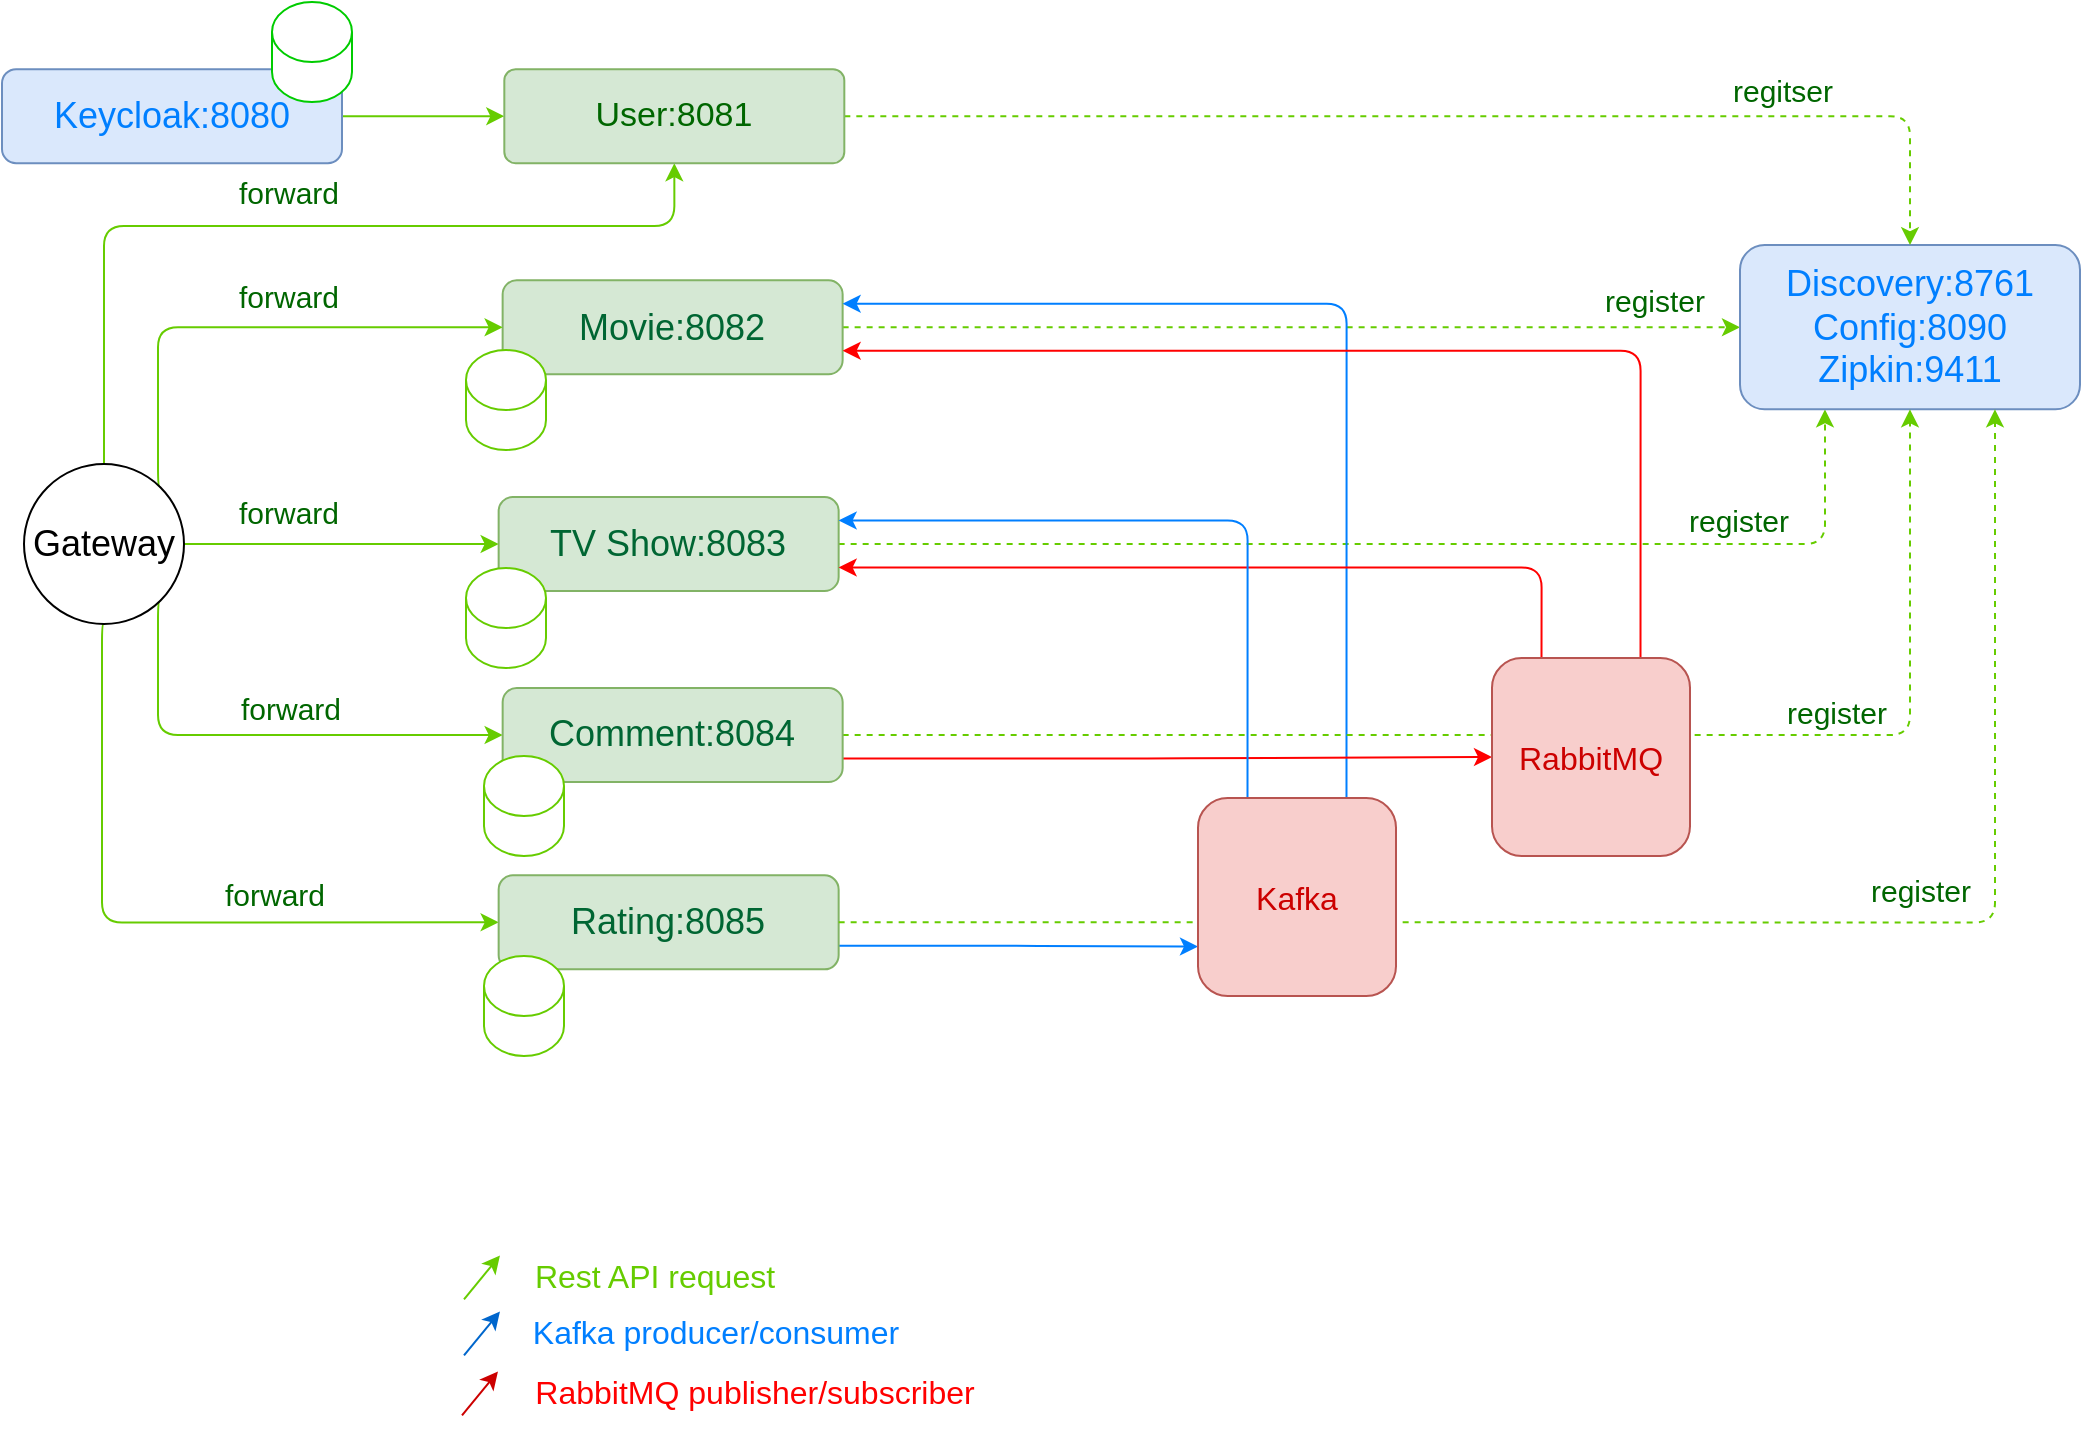 <mxfile version="20.5.3" type="device"><diagram id="LqKcq0_kD3NlTMwjwbqU" name="Page-1"><mxGraphModel dx="1320" dy="906" grid="0" gridSize="10" guides="1" tooltips="1" connect="1" arrows="1" fold="1" page="1" pageScale="1" pageWidth="850" pageHeight="1100" math="0" shadow="0"><root><mxCell id="0"/><mxCell id="1" parent="0"/><mxCell id="lt7nmxmO7ie4muMLJ8PP-7" style="edgeStyle=orthogonalEdgeStyle;rounded=1;orthogonalLoop=1;jettySize=auto;html=1;exitX=1;exitY=0.5;exitDx=0;exitDy=0;entryX=0;entryY=0.5;entryDx=0;entryDy=0;strokeColor=#66CC00;fontSize=17;fontColor=#006600;dashed=1;" parent="1" source="yY8UBjpgQ7rnHpMd-h-m-4" target="xtdTZmscoVUyZAJc0wXe-12" edge="1"><mxGeometry relative="1" as="geometry"/></mxCell><mxCell id="lt7nmxmO7ie4muMLJ8PP-21" value="register" style="edgeLabel;html=1;align=center;verticalAlign=middle;resizable=0;points=[];fontSize=15;fontColor=#006600;" parent="lt7nmxmO7ie4muMLJ8PP-7" vertex="1" connectable="0"><mxGeometry x="0.106" y="4" relative="1" as="geometry"><mxPoint x="157" y="-10" as="offset"/></mxGeometry></mxCell><mxCell id="yY8UBjpgQ7rnHpMd-h-m-4" value="Movie:8082" style="rounded=1;whiteSpace=wrap;html=1;fillColor=#d5e8d4;strokeColor=#82b366;fontSize=18;fontColor=#006633;fontStyle=0" parent="1" vertex="1"><mxGeometry x="378.32" y="368.12" width="170" height="47" as="geometry"/></mxCell><mxCell id="lt7nmxmO7ie4muMLJ8PP-8" style="edgeStyle=orthogonalEdgeStyle;rounded=1;orthogonalLoop=1;jettySize=auto;html=1;exitX=1;exitY=0.5;exitDx=0;exitDy=0;entryX=0.25;entryY=1;entryDx=0;entryDy=0;strokeColor=#66CC00;fontSize=17;fontColor=#006600;dashed=1;" parent="1" source="yY8UBjpgQ7rnHpMd-h-m-9" target="xtdTZmscoVUyZAJc0wXe-12" edge="1"><mxGeometry relative="1" as="geometry"/></mxCell><mxCell id="lt7nmxmO7ie4muMLJ8PP-22" value="register" style="edgeLabel;html=1;align=center;verticalAlign=middle;resizable=0;points=[];fontSize=15;fontColor=#006600;" parent="lt7nmxmO7ie4muMLJ8PP-8" vertex="1" connectable="0"><mxGeometry x="-0.371" y="2" relative="1" as="geometry"><mxPoint x="273" y="-10" as="offset"/></mxGeometry></mxCell><mxCell id="yY8UBjpgQ7rnHpMd-h-m-9" value="TV Show:8083" style="rounded=1;whiteSpace=wrap;html=1;fillColor=#d5e8d4;strokeColor=#82b366;fontSize=18;fontColor=#006633;fontStyle=0" parent="1" vertex="1"><mxGeometry x="376.324" y="476.497" width="170" height="47" as="geometry"/></mxCell><mxCell id="yY8UBjpgQ7rnHpMd-h-m-46" value="" style="shape=cylinder3;whiteSpace=wrap;html=1;boundedLbl=1;backgroundOutline=1;size=15;strokeColor=#66CC00;" parent="1" vertex="1"><mxGeometry x="360" y="403" width="40" height="50" as="geometry"/></mxCell><mxCell id="yY8UBjpgQ7rnHpMd-h-m-47" value="" style="shape=cylinder3;whiteSpace=wrap;html=1;boundedLbl=1;backgroundOutline=1;size=15;strokeColor=#66CC00;" parent="1" vertex="1"><mxGeometry x="360" y="512" width="40" height="50" as="geometry"/></mxCell><mxCell id="lt7nmxmO7ie4muMLJ8PP-35" style="edgeStyle=orthogonalEdgeStyle;rounded=1;orthogonalLoop=1;jettySize=auto;html=1;exitX=0.75;exitY=0;exitDx=0;exitDy=0;strokeColor=#007FFF;fontSize=15;fontColor=#006600;entryX=1;entryY=0.25;entryDx=0;entryDy=0;" parent="1" source="lvmhTescEBJAAVNrhzNN-30" target="yY8UBjpgQ7rnHpMd-h-m-4" edge="1"><mxGeometry relative="1" as="geometry"><mxPoint x="553.474" y="399.632" as="targetPoint"/><Array as="points"><mxPoint x="800" y="380"/></Array></mxGeometry></mxCell><mxCell id="lvmhTescEBJAAVNrhzNN-37" value="" style="endArrow=classic;html=1;rounded=1;fontSize=16;fontColor=#CC0000;strokeColor=#66CC00;" parent="1" edge="1"><mxGeometry width="50" height="50" relative="1" as="geometry"><mxPoint x="359" y="877.7" as="sourcePoint"/><mxPoint x="377" y="855.7" as="targetPoint"/></mxGeometry></mxCell><mxCell id="lvmhTescEBJAAVNrhzNN-38" value="" style="endArrow=classic;html=1;rounded=1;fontSize=16;fontColor=#CC0000;strokeColor=#0066CC;" parent="1" edge="1"><mxGeometry width="50" height="50" relative="1" as="geometry"><mxPoint x="359" y="905.7" as="sourcePoint"/><mxPoint x="377" y="883.7" as="targetPoint"/></mxGeometry></mxCell><mxCell id="lvmhTescEBJAAVNrhzNN-39" value="" style="endArrow=classic;html=1;rounded=1;fontSize=16;fontColor=#CC0000;strokeColor=#CC0000;" parent="1" edge="1"><mxGeometry width="50" height="50" relative="1" as="geometry"><mxPoint x="358" y="935.7" as="sourcePoint"/><mxPoint x="376" y="913.7" as="targetPoint"/></mxGeometry></mxCell><mxCell id="lvmhTescEBJAAVNrhzNN-40" value="Rest API request" style="text;html=1;strokeColor=none;fillColor=none;align=center;verticalAlign=middle;whiteSpace=wrap;rounded=0;fontSize=16;fontColor=#66CC00;" parent="1" vertex="1"><mxGeometry x="379.32" y="851" width="150.68" height="30" as="geometry"/></mxCell><mxCell id="lvmhTescEBJAAVNrhzNN-41" value="Kafka producer/consumer" style="text;html=1;strokeColor=none;fillColor=none;align=center;verticalAlign=middle;whiteSpace=wrap;rounded=0;fontSize=16;fontColor=#007FFF;" parent="1" vertex="1"><mxGeometry x="377.32" y="878.7" width="215.68" height="30" as="geometry"/></mxCell><mxCell id="lvmhTescEBJAAVNrhzNN-42" value="RabbitMQ publisher/subscriber" style="text;html=1;strokeColor=none;fillColor=none;align=center;verticalAlign=middle;whiteSpace=wrap;rounded=0;fontSize=16;fontColor=#FF0000;" parent="1" vertex="1"><mxGeometry x="381.16" y="908.7" width="246.84" height="30" as="geometry"/></mxCell><mxCell id="xtdTZmscoVUyZAJc0wXe-9" style="edgeStyle=orthogonalEdgeStyle;rounded=1;orthogonalLoop=1;jettySize=auto;html=1;exitX=1;exitY=0;exitDx=0;exitDy=0;entryX=0;entryY=0.5;entryDx=0;entryDy=0;strokeColor=#66CC00;fontSize=18;fontColor=#007FFF;" parent="1" source="xtdTZmscoVUyZAJc0wXe-1" target="yY8UBjpgQ7rnHpMd-h-m-4" edge="1"><mxGeometry relative="1" as="geometry"><Array as="points"><mxPoint x="206" y="392"/></Array></mxGeometry></mxCell><mxCell id="lt7nmxmO7ie4muMLJ8PP-26" value="forward" style="edgeLabel;html=1;align=center;verticalAlign=middle;resizable=0;points=[];fontSize=15;fontColor=#006600;" parent="xtdTZmscoVUyZAJc0wXe-9" vertex="1" connectable="0"><mxGeometry x="-0.402" y="4" relative="1" as="geometry"><mxPoint x="69" y="-21" as="offset"/></mxGeometry></mxCell><mxCell id="lt7nmxmO7ie4muMLJ8PP-5" style="edgeStyle=orthogonalEdgeStyle;rounded=1;orthogonalLoop=1;jettySize=auto;html=1;exitX=0.5;exitY=0;exitDx=0;exitDy=0;entryX=0.5;entryY=1;entryDx=0;entryDy=0;strokeColor=#66CC00;fontSize=17;fontColor=#006600;" parent="1" source="xtdTZmscoVUyZAJc0wXe-1" target="yY8UBjpgQ7rnHpMd-h-m-3" edge="1"><mxGeometry relative="1" as="geometry"><Array as="points"><mxPoint x="179" y="341"/><mxPoint x="464" y="341"/></Array></mxGeometry></mxCell><mxCell id="lt7nmxmO7ie4muMLJ8PP-25" value="forward" style="edgeLabel;html=1;align=center;verticalAlign=middle;resizable=0;points=[];fontSize=15;fontColor=#006600;" parent="lt7nmxmO7ie4muMLJ8PP-5" vertex="1" connectable="0"><mxGeometry x="-0.592" y="2" relative="1" as="geometry"><mxPoint x="94" y="-47" as="offset"/></mxGeometry></mxCell><mxCell id="lt7nmxmO7ie4muMLJ8PP-15" style="edgeStyle=orthogonalEdgeStyle;rounded=1;orthogonalLoop=1;jettySize=auto;html=1;exitX=0.5;exitY=1;exitDx=0;exitDy=0;strokeColor=#66CC00;fontSize=17;fontColor=#006600;entryX=0;entryY=0.5;entryDx=0;entryDy=0;" parent="1" source="xtdTZmscoVUyZAJc0wXe-1" target="lt7nmxmO7ie4muMLJ8PP-11" edge="1"><mxGeometry relative="1" as="geometry"><mxPoint x="257" y="646" as="targetPoint"/><Array as="points"><mxPoint x="178" y="689"/></Array></mxGeometry></mxCell><mxCell id="lt7nmxmO7ie4muMLJ8PP-29" value="forward" style="edgeLabel;html=1;align=center;verticalAlign=middle;resizable=0;points=[];fontSize=15;fontColor=#006600;" parent="lt7nmxmO7ie4muMLJ8PP-15" vertex="1" connectable="0"><mxGeometry x="0.354" y="1" relative="1" as="geometry"><mxPoint y="-13" as="offset"/></mxGeometry></mxCell><mxCell id="lt7nmxmO7ie4muMLJ8PP-19" style="edgeStyle=orthogonalEdgeStyle;rounded=1;orthogonalLoop=1;jettySize=auto;html=1;exitX=1;exitY=1;exitDx=0;exitDy=0;entryX=0;entryY=0.5;entryDx=0;entryDy=0;strokeColor=#66CC00;fontSize=17;fontColor=#006600;" parent="1" source="xtdTZmscoVUyZAJc0wXe-1" target="lt7nmxmO7ie4muMLJ8PP-9" edge="1"><mxGeometry relative="1" as="geometry"><Array as="points"><mxPoint x="206" y="596"/></Array></mxGeometry></mxCell><mxCell id="lt7nmxmO7ie4muMLJ8PP-28" value="forward" style="edgeLabel;html=1;align=center;verticalAlign=middle;resizable=0;points=[];fontSize=15;fontColor=#006600;" parent="lt7nmxmO7ie4muMLJ8PP-19" vertex="1" connectable="0"><mxGeometry x="0.017" y="2" relative="1" as="geometry"><mxPoint x="12" y="-12" as="offset"/></mxGeometry></mxCell><mxCell id="lt7nmxmO7ie4muMLJ8PP-20" style="edgeStyle=orthogonalEdgeStyle;rounded=1;orthogonalLoop=1;jettySize=auto;html=1;exitX=1;exitY=0.5;exitDx=0;exitDy=0;entryX=0;entryY=0.5;entryDx=0;entryDy=0;strokeColor=#66CC00;fontSize=17;fontColor=#006600;" parent="1" source="xtdTZmscoVUyZAJc0wXe-1" target="yY8UBjpgQ7rnHpMd-h-m-9" edge="1"><mxGeometry relative="1" as="geometry"/></mxCell><mxCell id="lt7nmxmO7ie4muMLJ8PP-27" value="forward" style="edgeLabel;html=1;align=center;verticalAlign=middle;resizable=0;points=[];fontSize=15;fontColor=#006600;" parent="lt7nmxmO7ie4muMLJ8PP-20" vertex="1" connectable="0"><mxGeometry x="-0.716" y="2" relative="1" as="geometry"><mxPoint x="29" y="-14" as="offset"/></mxGeometry></mxCell><mxCell id="xtdTZmscoVUyZAJc0wXe-1" value="&lt;font style=&quot;font-size: 18px;&quot;&gt;Gateway&lt;/font&gt;" style="ellipse;whiteSpace=wrap;html=1;aspect=fixed;" parent="1" vertex="1"><mxGeometry x="139" y="460" width="80" height="80" as="geometry"/></mxCell><mxCell id="lt7nmxmO7ie4muMLJ8PP-3" style="edgeStyle=orthogonalEdgeStyle;rounded=0;orthogonalLoop=1;jettySize=auto;html=1;exitX=1;exitY=0.5;exitDx=0;exitDy=0;fontSize=17;fontColor=#006600;strokeColor=#66CC00;" parent="1" source="xtdTZmscoVUyZAJc0wXe-3" target="yY8UBjpgQ7rnHpMd-h-m-3" edge="1"><mxGeometry relative="1" as="geometry"/></mxCell><mxCell id="xtdTZmscoVUyZAJc0wXe-3" value="Keycloak:8080" style="rounded=1;whiteSpace=wrap;html=1;fontSize=18;fillColor=#dae8fc;strokeColor=#6c8ebf;fontColor=#007FFF;" parent="1" vertex="1"><mxGeometry x="128" y="262.59" width="170" height="47" as="geometry"/></mxCell><mxCell id="xtdTZmscoVUyZAJc0wXe-12" value="Discovery:8761&lt;br&gt;Config:8090&lt;br&gt;Zipkin:9411" style="rounded=1;whiteSpace=wrap;html=1;fontSize=18;fillColor=#dae8fc;strokeColor=#6c8ebf;fontColor=#007FFF;" parent="1" vertex="1"><mxGeometry x="997" y="350.56" width="170" height="82.12" as="geometry"/></mxCell><mxCell id="lt7nmxmO7ie4muMLJ8PP-6" style="edgeStyle=orthogonalEdgeStyle;rounded=1;orthogonalLoop=1;jettySize=auto;html=1;exitX=1;exitY=0.5;exitDx=0;exitDy=0;entryX=0.5;entryY=0;entryDx=0;entryDy=0;strokeColor=#66CC00;fontSize=17;fontColor=#006600;dashed=1;" parent="1" source="yY8UBjpgQ7rnHpMd-h-m-3" target="xtdTZmscoVUyZAJc0wXe-12" edge="1"><mxGeometry relative="1" as="geometry"/></mxCell><mxCell id="lt7nmxmO7ie4muMLJ8PP-39" value="regitser" style="edgeLabel;html=1;align=center;verticalAlign=middle;resizable=0;points=[];fontSize=15;fontColor=#006600;" parent="lt7nmxmO7ie4muMLJ8PP-6" vertex="1" connectable="0"><mxGeometry x="0.373" y="2" relative="1" as="geometry"><mxPoint x="59" y="-11" as="offset"/></mxGeometry></mxCell><mxCell id="yY8UBjpgQ7rnHpMd-h-m-3" value="User:8081" style="rounded=1;whiteSpace=wrap;html=1;fillColor=#d5e8d4;strokeColor=#82b366;fontSize=17;fontStyle=0;arcSize=12;fontColor=#006600;" parent="1" vertex="1"><mxGeometry x="379.16" y="262.59" width="170" height="47" as="geometry"/></mxCell><mxCell id="yY8UBjpgQ7rnHpMd-h-m-43" value="" style="shape=cylinder3;whiteSpace=wrap;html=1;boundedLbl=1;backgroundOutline=1;size=15;strokeColor=#00CC00;fillColor=default;" parent="1" vertex="1"><mxGeometry x="263" y="229" width="40" height="50" as="geometry"/></mxCell><mxCell id="lt7nmxmO7ie4muMLJ8PP-17" style="edgeStyle=orthogonalEdgeStyle;rounded=1;orthogonalLoop=1;jettySize=auto;html=1;exitX=1;exitY=0.5;exitDx=0;exitDy=0;entryX=0.5;entryY=1;entryDx=0;entryDy=0;strokeColor=#66CC00;fontSize=17;fontColor=#006600;dashed=1;" parent="1" source="lt7nmxmO7ie4muMLJ8PP-9" target="xtdTZmscoVUyZAJc0wXe-12" edge="1"><mxGeometry relative="1" as="geometry"/></mxCell><mxCell id="lt7nmxmO7ie4muMLJ8PP-23" value="register" style="edgeLabel;html=1;align=center;verticalAlign=middle;resizable=0;points=[];fontSize=15;fontColor=#006600;" parent="lt7nmxmO7ie4muMLJ8PP-17" vertex="1" connectable="0"><mxGeometry x="-0.753" y="2" relative="1" as="geometry"><mxPoint x="410" y="-10" as="offset"/></mxGeometry></mxCell><mxCell id="lt7nmxmO7ie4muMLJ8PP-30" style="edgeStyle=orthogonalEdgeStyle;rounded=1;orthogonalLoop=1;jettySize=auto;html=1;exitX=1;exitY=0.75;exitDx=0;exitDy=0;strokeColor=#FF0000;fontSize=15;fontColor=#006600;" parent="1" source="lt7nmxmO7ie4muMLJ8PP-9" target="lt7nmxmO7ie4muMLJ8PP-18" edge="1"><mxGeometry relative="1" as="geometry"/></mxCell><mxCell id="lt7nmxmO7ie4muMLJ8PP-9" value="Comment:8084" style="rounded=1;whiteSpace=wrap;html=1;fillColor=#d5e8d4;strokeColor=#82b366;fontSize=18;fontColor=#006633;fontStyle=0" parent="1" vertex="1"><mxGeometry x="378.324" y="571.997" width="170" height="47" as="geometry"/></mxCell><mxCell id="lt7nmxmO7ie4muMLJ8PP-10" value="" style="shape=cylinder3;whiteSpace=wrap;html=1;boundedLbl=1;backgroundOutline=1;size=15;strokeColor=#66CC00;" parent="1" vertex="1"><mxGeometry x="369" y="606" width="40" height="50" as="geometry"/></mxCell><mxCell id="lt7nmxmO7ie4muMLJ8PP-31" style="edgeStyle=orthogonalEdgeStyle;rounded=1;orthogonalLoop=1;jettySize=auto;html=1;exitX=1;exitY=0.75;exitDx=0;exitDy=0;strokeColor=#007FFF;fontSize=15;fontColor=#006600;entryX=0;entryY=0.75;entryDx=0;entryDy=0;" parent="1" source="lt7nmxmO7ie4muMLJ8PP-11" target="lvmhTescEBJAAVNrhzNN-30" edge="1"><mxGeometry relative="1" as="geometry"><mxPoint x="936.632" y="721.737" as="targetPoint"/></mxGeometry></mxCell><mxCell id="lt7nmxmO7ie4muMLJ8PP-11" value="Rating:8085" style="rounded=1;whiteSpace=wrap;html=1;fillColor=#d5e8d4;strokeColor=#82b366;fontSize=18;fontColor=#006633;fontStyle=0" parent="1" vertex="1"><mxGeometry x="376.324" y="665.667" width="170" height="47" as="geometry"/></mxCell><mxCell id="lt7nmxmO7ie4muMLJ8PP-12" value="" style="shape=cylinder3;whiteSpace=wrap;html=1;boundedLbl=1;backgroundOutline=1;size=15;strokeColor=#66CC00;" parent="1" vertex="1"><mxGeometry x="369" y="706" width="40" height="50" as="geometry"/></mxCell><mxCell id="lt7nmxmO7ie4muMLJ8PP-32" style="edgeStyle=orthogonalEdgeStyle;rounded=1;orthogonalLoop=1;jettySize=auto;html=1;exitX=0.25;exitY=0;exitDx=0;exitDy=0;entryX=1;entryY=0.75;entryDx=0;entryDy=0;strokeColor=#FF0000;fontSize=15;fontColor=#006600;" parent="1" source="lt7nmxmO7ie4muMLJ8PP-18" target="yY8UBjpgQ7rnHpMd-h-m-9" edge="1"><mxGeometry relative="1" as="geometry"/></mxCell><mxCell id="lt7nmxmO7ie4muMLJ8PP-33" style="edgeStyle=orthogonalEdgeStyle;rounded=1;orthogonalLoop=1;jettySize=auto;html=1;exitX=0.75;exitY=0;exitDx=0;exitDy=0;entryX=1;entryY=0.75;entryDx=0;entryDy=0;strokeColor=#FF0000;fontSize=15;fontColor=#006600;" parent="1" source="lt7nmxmO7ie4muMLJ8PP-18" target="yY8UBjpgQ7rnHpMd-h-m-4" edge="1"><mxGeometry relative="1" as="geometry"><Array as="points"><mxPoint x="947" y="403"/></Array></mxGeometry></mxCell><mxCell id="lt7nmxmO7ie4muMLJ8PP-18" value="RabbitMQ" style="rounded=1;whiteSpace=wrap;html=1;fontSize=16;fillColor=#f8cecc;strokeColor=#b85450;fontColor=#CC0000;" parent="1" vertex="1"><mxGeometry x="873" y="557" width="99" height="99" as="geometry"/></mxCell><mxCell id="lt7nmxmO7ie4muMLJ8PP-38" style="edgeStyle=orthogonalEdgeStyle;rounded=1;orthogonalLoop=1;jettySize=auto;html=1;exitX=0.25;exitY=0;exitDx=0;exitDy=0;entryX=1;entryY=0.25;entryDx=0;entryDy=0;strokeColor=#007FFF;fontSize=15;fontColor=#006600;" parent="1" source="lvmhTescEBJAAVNrhzNN-30" target="yY8UBjpgQ7rnHpMd-h-m-9" edge="1"><mxGeometry relative="1" as="geometry"><Array as="points"><mxPoint x="751" y="488"/></Array></mxGeometry></mxCell><mxCell id="lt7nmxmO7ie4muMLJ8PP-36" value="" style="edgeStyle=orthogonalEdgeStyle;rounded=1;orthogonalLoop=1;jettySize=auto;html=1;exitX=1;exitY=0.5;exitDx=0;exitDy=0;entryX=0.75;entryY=1;entryDx=0;entryDy=0;strokeColor=#66CC00;fontSize=17;fontColor=#006600;endArrow=classic;dashed=1;endFill=1;" parent="1" source="lt7nmxmO7ie4muMLJ8PP-11" target="xtdTZmscoVUyZAJc0wXe-12" edge="1"><mxGeometry relative="1" as="geometry"><mxPoint x="546.324" y="689.167" as="sourcePoint"/><mxPoint x="1124.5" y="415.12" as="targetPoint"/></mxGeometry></mxCell><mxCell id="lt7nmxmO7ie4muMLJ8PP-37" value="register" style="edgeLabel;html=1;align=center;verticalAlign=middle;resizable=0;points=[];fontSize=15;fontColor=#006600;" parent="lt7nmxmO7ie4muMLJ8PP-36" vertex="1" connectable="0"><mxGeometry x="-0.838" y="2" relative="1" as="geometry"><mxPoint x="473" y="-14" as="offset"/></mxGeometry></mxCell><mxCell id="lvmhTescEBJAAVNrhzNN-30" value="Kafka" style="rounded=1;whiteSpace=wrap;html=1;fontSize=16;fillColor=#f8cecc;strokeColor=#b85450;fontColor=#CC0000;" parent="1" vertex="1"><mxGeometry x="726" y="627" width="99" height="99" as="geometry"/></mxCell></root></mxGraphModel></diagram></mxfile>